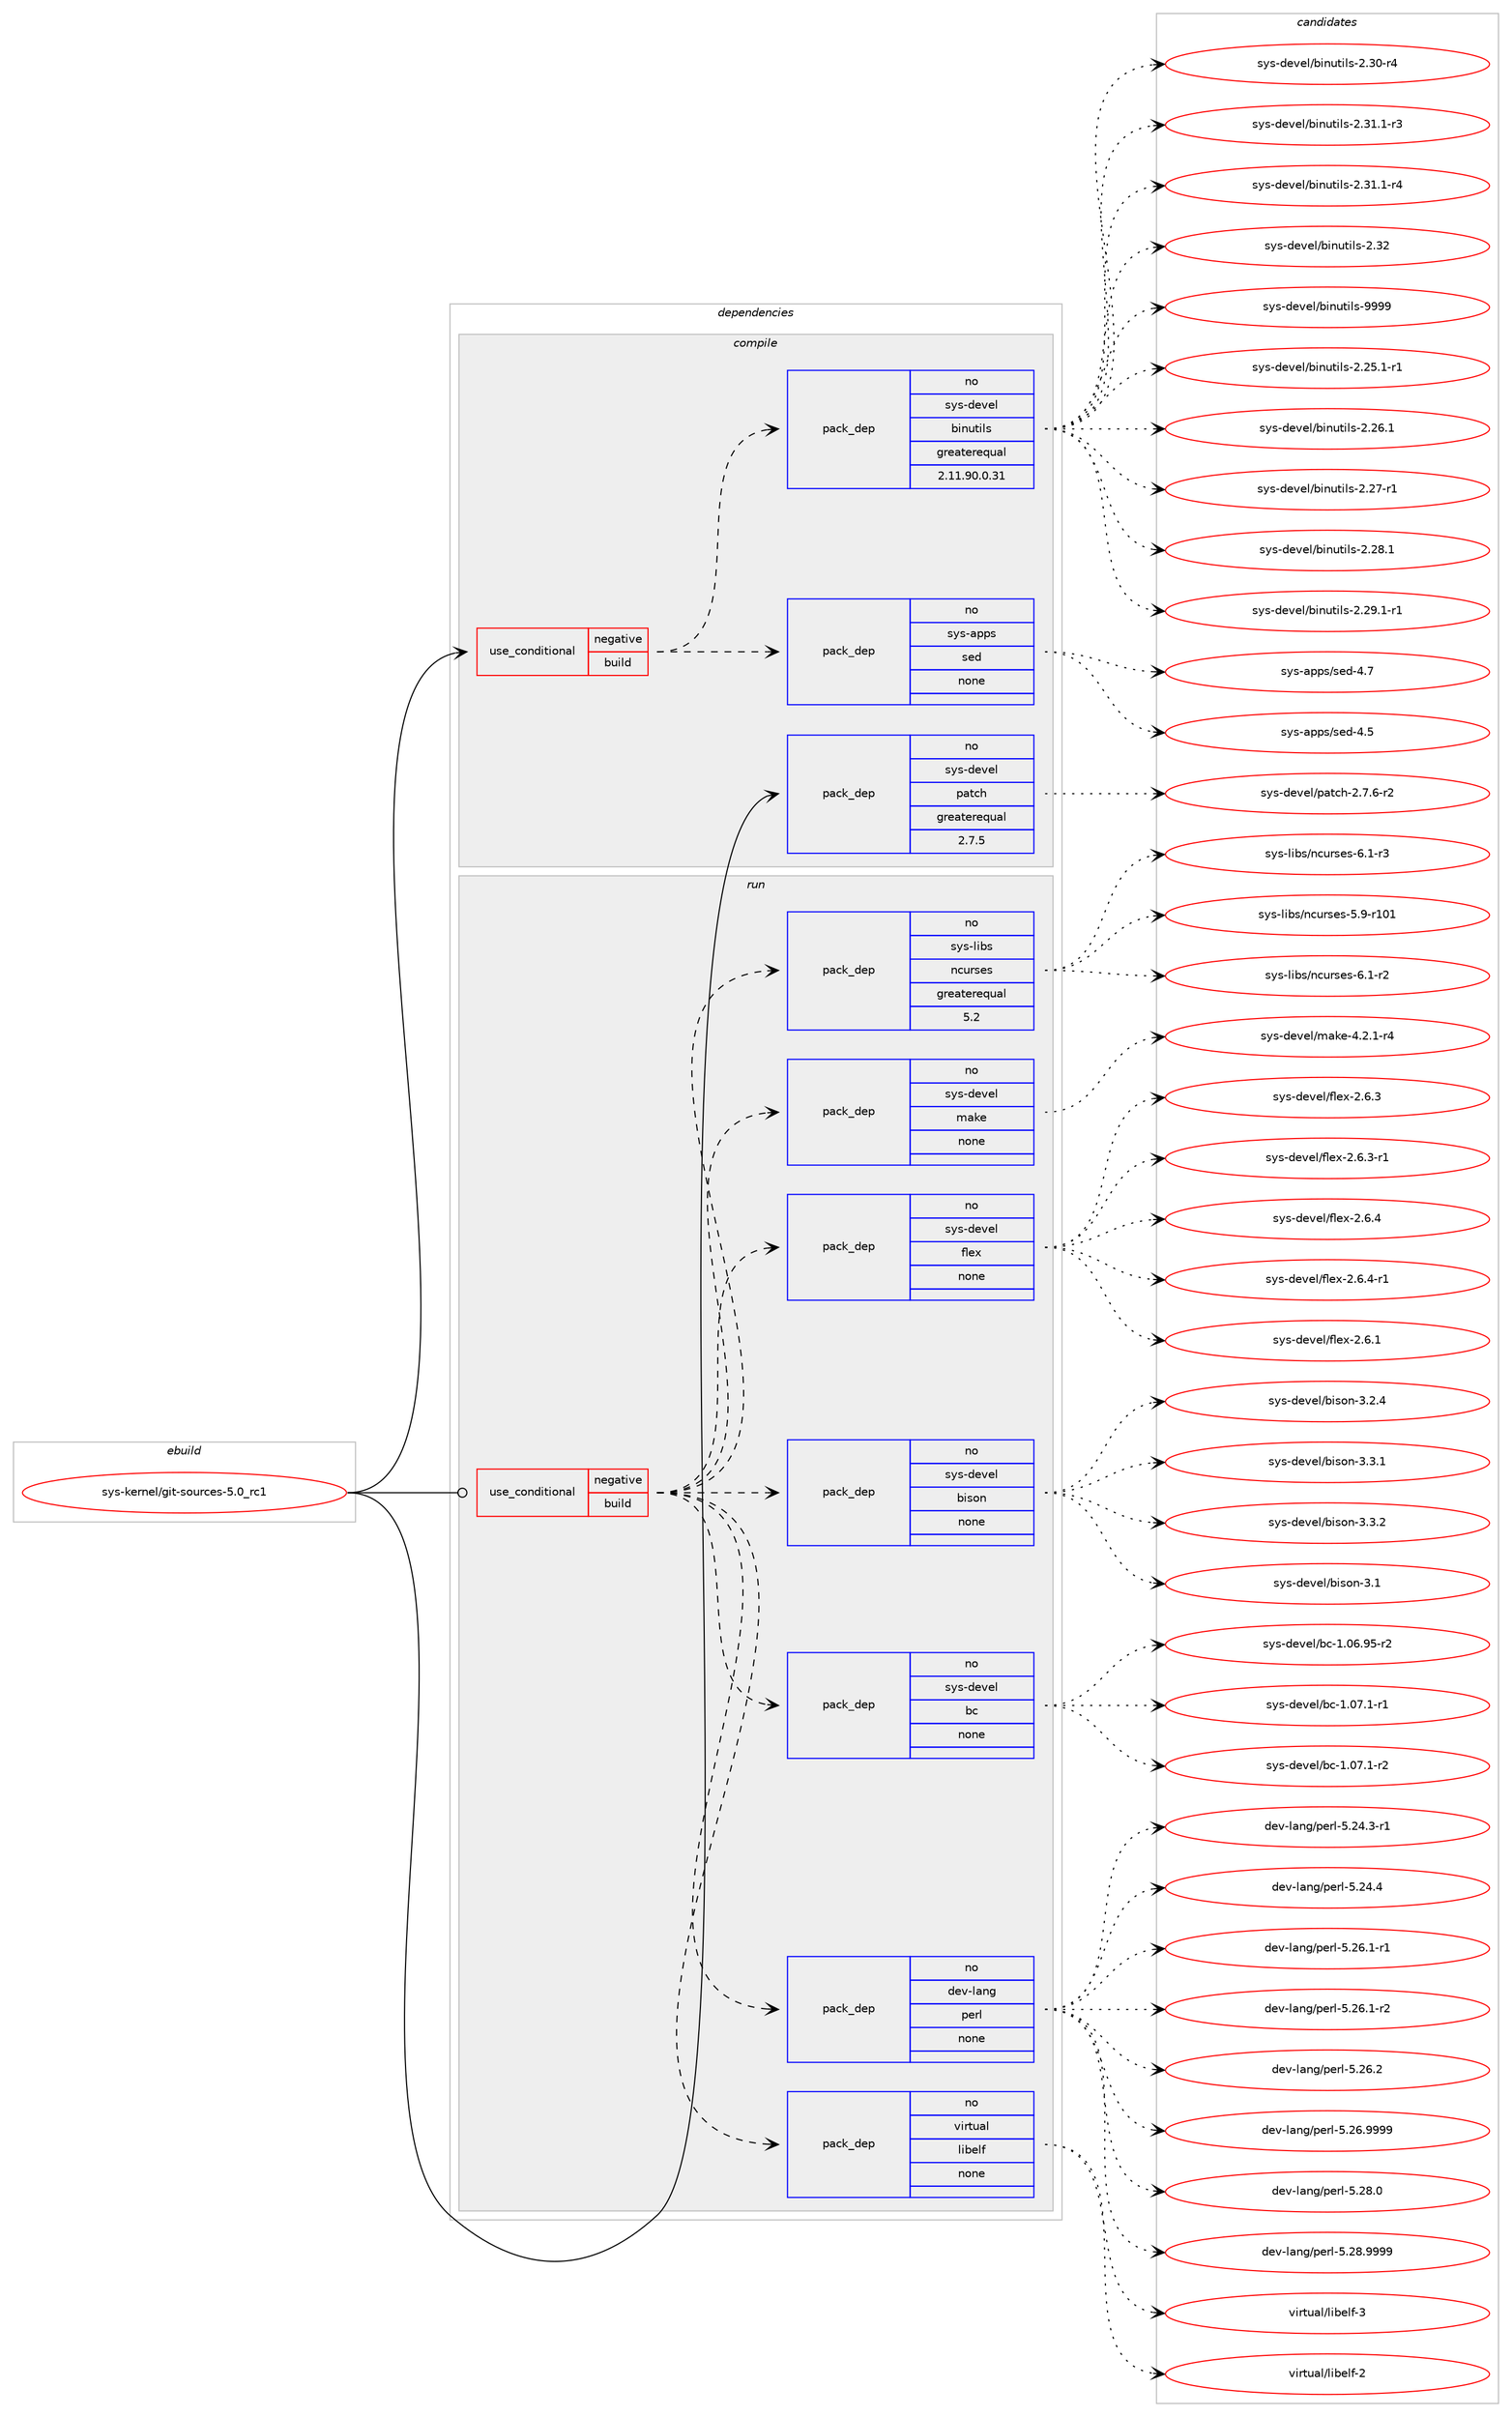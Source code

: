 digraph prolog {

# *************
# Graph options
# *************

newrank=true;
concentrate=true;
compound=true;
graph [rankdir=LR,fontname=Helvetica,fontsize=10,ranksep=1.5];#, ranksep=2.5, nodesep=0.2];
edge  [arrowhead=vee];
node  [fontname=Helvetica,fontsize=10];

# **********
# The ebuild
# **********

subgraph cluster_leftcol {
color=gray;
rank=same;
label=<<i>ebuild</i>>;
id [label="sys-kernel/git-sources-5.0_rc1", color=red, width=4, href="../sys-kernel/git-sources-5.0_rc1.svg"];
}

# ****************
# The dependencies
# ****************

subgraph cluster_midcol {
color=gray;
label=<<i>dependencies</i>>;
subgraph cluster_compile {
fillcolor="#eeeeee";
style=filled;
label=<<i>compile</i>>;
subgraph cond461262 {
dependency1735240 [label=<<TABLE BORDER="0" CELLBORDER="1" CELLSPACING="0" CELLPADDING="4"><TR><TD ROWSPAN="3" CELLPADDING="10">use_conditional</TD></TR><TR><TD>negative</TD></TR><TR><TD>build</TD></TR></TABLE>>, shape=none, color=red];
subgraph pack1245469 {
dependency1735241 [label=<<TABLE BORDER="0" CELLBORDER="1" CELLSPACING="0" CELLPADDING="4" WIDTH="220"><TR><TD ROWSPAN="6" CELLPADDING="30">pack_dep</TD></TR><TR><TD WIDTH="110">no</TD></TR><TR><TD>sys-apps</TD></TR><TR><TD>sed</TD></TR><TR><TD>none</TD></TR><TR><TD></TD></TR></TABLE>>, shape=none, color=blue];
}
dependency1735240:e -> dependency1735241:w [weight=20,style="dashed",arrowhead="vee"];
subgraph pack1245470 {
dependency1735242 [label=<<TABLE BORDER="0" CELLBORDER="1" CELLSPACING="0" CELLPADDING="4" WIDTH="220"><TR><TD ROWSPAN="6" CELLPADDING="30">pack_dep</TD></TR><TR><TD WIDTH="110">no</TD></TR><TR><TD>sys-devel</TD></TR><TR><TD>binutils</TD></TR><TR><TD>greaterequal</TD></TR><TR><TD>2.11.90.0.31</TD></TR></TABLE>>, shape=none, color=blue];
}
dependency1735240:e -> dependency1735242:w [weight=20,style="dashed",arrowhead="vee"];
}
id:e -> dependency1735240:w [weight=20,style="solid",arrowhead="vee"];
subgraph pack1245471 {
dependency1735243 [label=<<TABLE BORDER="0" CELLBORDER="1" CELLSPACING="0" CELLPADDING="4" WIDTH="220"><TR><TD ROWSPAN="6" CELLPADDING="30">pack_dep</TD></TR><TR><TD WIDTH="110">no</TD></TR><TR><TD>sys-devel</TD></TR><TR><TD>patch</TD></TR><TR><TD>greaterequal</TD></TR><TR><TD>2.7.5</TD></TR></TABLE>>, shape=none, color=blue];
}
id:e -> dependency1735243:w [weight=20,style="solid",arrowhead="vee"];
}
subgraph cluster_compileandrun {
fillcolor="#eeeeee";
style=filled;
label=<<i>compile and run</i>>;
}
subgraph cluster_run {
fillcolor="#eeeeee";
style=filled;
label=<<i>run</i>>;
subgraph cond461263 {
dependency1735244 [label=<<TABLE BORDER="0" CELLBORDER="1" CELLSPACING="0" CELLPADDING="4"><TR><TD ROWSPAN="3" CELLPADDING="10">use_conditional</TD></TR><TR><TD>negative</TD></TR><TR><TD>build</TD></TR></TABLE>>, shape=none, color=red];
subgraph pack1245472 {
dependency1735245 [label=<<TABLE BORDER="0" CELLBORDER="1" CELLSPACING="0" CELLPADDING="4" WIDTH="220"><TR><TD ROWSPAN="6" CELLPADDING="30">pack_dep</TD></TR><TR><TD WIDTH="110">no</TD></TR><TR><TD>dev-lang</TD></TR><TR><TD>perl</TD></TR><TR><TD>none</TD></TR><TR><TD></TD></TR></TABLE>>, shape=none, color=blue];
}
dependency1735244:e -> dependency1735245:w [weight=20,style="dashed",arrowhead="vee"];
subgraph pack1245473 {
dependency1735246 [label=<<TABLE BORDER="0" CELLBORDER="1" CELLSPACING="0" CELLPADDING="4" WIDTH="220"><TR><TD ROWSPAN="6" CELLPADDING="30">pack_dep</TD></TR><TR><TD WIDTH="110">no</TD></TR><TR><TD>sys-devel</TD></TR><TR><TD>bc</TD></TR><TR><TD>none</TD></TR><TR><TD></TD></TR></TABLE>>, shape=none, color=blue];
}
dependency1735244:e -> dependency1735246:w [weight=20,style="dashed",arrowhead="vee"];
subgraph pack1245474 {
dependency1735247 [label=<<TABLE BORDER="0" CELLBORDER="1" CELLSPACING="0" CELLPADDING="4" WIDTH="220"><TR><TD ROWSPAN="6" CELLPADDING="30">pack_dep</TD></TR><TR><TD WIDTH="110">no</TD></TR><TR><TD>sys-devel</TD></TR><TR><TD>bison</TD></TR><TR><TD>none</TD></TR><TR><TD></TD></TR></TABLE>>, shape=none, color=blue];
}
dependency1735244:e -> dependency1735247:w [weight=20,style="dashed",arrowhead="vee"];
subgraph pack1245475 {
dependency1735248 [label=<<TABLE BORDER="0" CELLBORDER="1" CELLSPACING="0" CELLPADDING="4" WIDTH="220"><TR><TD ROWSPAN="6" CELLPADDING="30">pack_dep</TD></TR><TR><TD WIDTH="110">no</TD></TR><TR><TD>sys-devel</TD></TR><TR><TD>flex</TD></TR><TR><TD>none</TD></TR><TR><TD></TD></TR></TABLE>>, shape=none, color=blue];
}
dependency1735244:e -> dependency1735248:w [weight=20,style="dashed",arrowhead="vee"];
subgraph pack1245476 {
dependency1735249 [label=<<TABLE BORDER="0" CELLBORDER="1" CELLSPACING="0" CELLPADDING="4" WIDTH="220"><TR><TD ROWSPAN="6" CELLPADDING="30">pack_dep</TD></TR><TR><TD WIDTH="110">no</TD></TR><TR><TD>sys-devel</TD></TR><TR><TD>make</TD></TR><TR><TD>none</TD></TR><TR><TD></TD></TR></TABLE>>, shape=none, color=blue];
}
dependency1735244:e -> dependency1735249:w [weight=20,style="dashed",arrowhead="vee"];
subgraph pack1245477 {
dependency1735250 [label=<<TABLE BORDER="0" CELLBORDER="1" CELLSPACING="0" CELLPADDING="4" WIDTH="220"><TR><TD ROWSPAN="6" CELLPADDING="30">pack_dep</TD></TR><TR><TD WIDTH="110">no</TD></TR><TR><TD>sys-libs</TD></TR><TR><TD>ncurses</TD></TR><TR><TD>greaterequal</TD></TR><TR><TD>5.2</TD></TR></TABLE>>, shape=none, color=blue];
}
dependency1735244:e -> dependency1735250:w [weight=20,style="dashed",arrowhead="vee"];
subgraph pack1245478 {
dependency1735251 [label=<<TABLE BORDER="0" CELLBORDER="1" CELLSPACING="0" CELLPADDING="4" WIDTH="220"><TR><TD ROWSPAN="6" CELLPADDING="30">pack_dep</TD></TR><TR><TD WIDTH="110">no</TD></TR><TR><TD>virtual</TD></TR><TR><TD>libelf</TD></TR><TR><TD>none</TD></TR><TR><TD></TD></TR></TABLE>>, shape=none, color=blue];
}
dependency1735244:e -> dependency1735251:w [weight=20,style="dashed",arrowhead="vee"];
}
id:e -> dependency1735244:w [weight=20,style="solid",arrowhead="odot"];
}
}

# **************
# The candidates
# **************

subgraph cluster_choices {
rank=same;
color=gray;
label=<<i>candidates</i>>;

subgraph choice1245469 {
color=black;
nodesep=1;
choice11512111545971121121154711510110045524653 [label="sys-apps/sed-4.5", color=red, width=4,href="../sys-apps/sed-4.5.svg"];
choice11512111545971121121154711510110045524655 [label="sys-apps/sed-4.7", color=red, width=4,href="../sys-apps/sed-4.7.svg"];
dependency1735241:e -> choice11512111545971121121154711510110045524653:w [style=dotted,weight="100"];
dependency1735241:e -> choice11512111545971121121154711510110045524655:w [style=dotted,weight="100"];
}
subgraph choice1245470 {
color=black;
nodesep=1;
choice115121115451001011181011084798105110117116105108115455046505346494511449 [label="sys-devel/binutils-2.25.1-r1", color=red, width=4,href="../sys-devel/binutils-2.25.1-r1.svg"];
choice11512111545100101118101108479810511011711610510811545504650544649 [label="sys-devel/binutils-2.26.1", color=red, width=4,href="../sys-devel/binutils-2.26.1.svg"];
choice11512111545100101118101108479810511011711610510811545504650554511449 [label="sys-devel/binutils-2.27-r1", color=red, width=4,href="../sys-devel/binutils-2.27-r1.svg"];
choice11512111545100101118101108479810511011711610510811545504650564649 [label="sys-devel/binutils-2.28.1", color=red, width=4,href="../sys-devel/binutils-2.28.1.svg"];
choice115121115451001011181011084798105110117116105108115455046505746494511449 [label="sys-devel/binutils-2.29.1-r1", color=red, width=4,href="../sys-devel/binutils-2.29.1-r1.svg"];
choice11512111545100101118101108479810511011711610510811545504651484511452 [label="sys-devel/binutils-2.30-r4", color=red, width=4,href="../sys-devel/binutils-2.30-r4.svg"];
choice115121115451001011181011084798105110117116105108115455046514946494511451 [label="sys-devel/binutils-2.31.1-r3", color=red, width=4,href="../sys-devel/binutils-2.31.1-r3.svg"];
choice115121115451001011181011084798105110117116105108115455046514946494511452 [label="sys-devel/binutils-2.31.1-r4", color=red, width=4,href="../sys-devel/binutils-2.31.1-r4.svg"];
choice1151211154510010111810110847981051101171161051081154550465150 [label="sys-devel/binutils-2.32", color=red, width=4,href="../sys-devel/binutils-2.32.svg"];
choice1151211154510010111810110847981051101171161051081154557575757 [label="sys-devel/binutils-9999", color=red, width=4,href="../sys-devel/binutils-9999.svg"];
dependency1735242:e -> choice115121115451001011181011084798105110117116105108115455046505346494511449:w [style=dotted,weight="100"];
dependency1735242:e -> choice11512111545100101118101108479810511011711610510811545504650544649:w [style=dotted,weight="100"];
dependency1735242:e -> choice11512111545100101118101108479810511011711610510811545504650554511449:w [style=dotted,weight="100"];
dependency1735242:e -> choice11512111545100101118101108479810511011711610510811545504650564649:w [style=dotted,weight="100"];
dependency1735242:e -> choice115121115451001011181011084798105110117116105108115455046505746494511449:w [style=dotted,weight="100"];
dependency1735242:e -> choice11512111545100101118101108479810511011711610510811545504651484511452:w [style=dotted,weight="100"];
dependency1735242:e -> choice115121115451001011181011084798105110117116105108115455046514946494511451:w [style=dotted,weight="100"];
dependency1735242:e -> choice115121115451001011181011084798105110117116105108115455046514946494511452:w [style=dotted,weight="100"];
dependency1735242:e -> choice1151211154510010111810110847981051101171161051081154550465150:w [style=dotted,weight="100"];
dependency1735242:e -> choice1151211154510010111810110847981051101171161051081154557575757:w [style=dotted,weight="100"];
}
subgraph choice1245471 {
color=black;
nodesep=1;
choice115121115451001011181011084711297116991044550465546544511450 [label="sys-devel/patch-2.7.6-r2", color=red, width=4,href="../sys-devel/patch-2.7.6-r2.svg"];
dependency1735243:e -> choice115121115451001011181011084711297116991044550465546544511450:w [style=dotted,weight="100"];
}
subgraph choice1245472 {
color=black;
nodesep=1;
choice100101118451089711010347112101114108455346505246514511449 [label="dev-lang/perl-5.24.3-r1", color=red, width=4,href="../dev-lang/perl-5.24.3-r1.svg"];
choice10010111845108971101034711210111410845534650524652 [label="dev-lang/perl-5.24.4", color=red, width=4,href="../dev-lang/perl-5.24.4.svg"];
choice100101118451089711010347112101114108455346505446494511449 [label="dev-lang/perl-5.26.1-r1", color=red, width=4,href="../dev-lang/perl-5.26.1-r1.svg"];
choice100101118451089711010347112101114108455346505446494511450 [label="dev-lang/perl-5.26.1-r2", color=red, width=4,href="../dev-lang/perl-5.26.1-r2.svg"];
choice10010111845108971101034711210111410845534650544650 [label="dev-lang/perl-5.26.2", color=red, width=4,href="../dev-lang/perl-5.26.2.svg"];
choice10010111845108971101034711210111410845534650544657575757 [label="dev-lang/perl-5.26.9999", color=red, width=4,href="../dev-lang/perl-5.26.9999.svg"];
choice10010111845108971101034711210111410845534650564648 [label="dev-lang/perl-5.28.0", color=red, width=4,href="../dev-lang/perl-5.28.0.svg"];
choice10010111845108971101034711210111410845534650564657575757 [label="dev-lang/perl-5.28.9999", color=red, width=4,href="../dev-lang/perl-5.28.9999.svg"];
dependency1735245:e -> choice100101118451089711010347112101114108455346505246514511449:w [style=dotted,weight="100"];
dependency1735245:e -> choice10010111845108971101034711210111410845534650524652:w [style=dotted,weight="100"];
dependency1735245:e -> choice100101118451089711010347112101114108455346505446494511449:w [style=dotted,weight="100"];
dependency1735245:e -> choice100101118451089711010347112101114108455346505446494511450:w [style=dotted,weight="100"];
dependency1735245:e -> choice10010111845108971101034711210111410845534650544650:w [style=dotted,weight="100"];
dependency1735245:e -> choice10010111845108971101034711210111410845534650544657575757:w [style=dotted,weight="100"];
dependency1735245:e -> choice10010111845108971101034711210111410845534650564648:w [style=dotted,weight="100"];
dependency1735245:e -> choice10010111845108971101034711210111410845534650564657575757:w [style=dotted,weight="100"];
}
subgraph choice1245473 {
color=black;
nodesep=1;
choice1151211154510010111810110847989945494648544657534511450 [label="sys-devel/bc-1.06.95-r2", color=red, width=4,href="../sys-devel/bc-1.06.95-r2.svg"];
choice11512111545100101118101108479899454946485546494511449 [label="sys-devel/bc-1.07.1-r1", color=red, width=4,href="../sys-devel/bc-1.07.1-r1.svg"];
choice11512111545100101118101108479899454946485546494511450 [label="sys-devel/bc-1.07.1-r2", color=red, width=4,href="../sys-devel/bc-1.07.1-r2.svg"];
dependency1735246:e -> choice1151211154510010111810110847989945494648544657534511450:w [style=dotted,weight="100"];
dependency1735246:e -> choice11512111545100101118101108479899454946485546494511449:w [style=dotted,weight="100"];
dependency1735246:e -> choice11512111545100101118101108479899454946485546494511450:w [style=dotted,weight="100"];
}
subgraph choice1245474 {
color=black;
nodesep=1;
choice11512111545100101118101108479810511511111045514649 [label="sys-devel/bison-3.1", color=red, width=4,href="../sys-devel/bison-3.1.svg"];
choice115121115451001011181011084798105115111110455146504652 [label="sys-devel/bison-3.2.4", color=red, width=4,href="../sys-devel/bison-3.2.4.svg"];
choice115121115451001011181011084798105115111110455146514649 [label="sys-devel/bison-3.3.1", color=red, width=4,href="../sys-devel/bison-3.3.1.svg"];
choice115121115451001011181011084798105115111110455146514650 [label="sys-devel/bison-3.3.2", color=red, width=4,href="../sys-devel/bison-3.3.2.svg"];
dependency1735247:e -> choice11512111545100101118101108479810511511111045514649:w [style=dotted,weight="100"];
dependency1735247:e -> choice115121115451001011181011084798105115111110455146504652:w [style=dotted,weight="100"];
dependency1735247:e -> choice115121115451001011181011084798105115111110455146514649:w [style=dotted,weight="100"];
dependency1735247:e -> choice115121115451001011181011084798105115111110455146514650:w [style=dotted,weight="100"];
}
subgraph choice1245475 {
color=black;
nodesep=1;
choice1151211154510010111810110847102108101120455046544649 [label="sys-devel/flex-2.6.1", color=red, width=4,href="../sys-devel/flex-2.6.1.svg"];
choice1151211154510010111810110847102108101120455046544651 [label="sys-devel/flex-2.6.3", color=red, width=4,href="../sys-devel/flex-2.6.3.svg"];
choice11512111545100101118101108471021081011204550465446514511449 [label="sys-devel/flex-2.6.3-r1", color=red, width=4,href="../sys-devel/flex-2.6.3-r1.svg"];
choice1151211154510010111810110847102108101120455046544652 [label="sys-devel/flex-2.6.4", color=red, width=4,href="../sys-devel/flex-2.6.4.svg"];
choice11512111545100101118101108471021081011204550465446524511449 [label="sys-devel/flex-2.6.4-r1", color=red, width=4,href="../sys-devel/flex-2.6.4-r1.svg"];
dependency1735248:e -> choice1151211154510010111810110847102108101120455046544649:w [style=dotted,weight="100"];
dependency1735248:e -> choice1151211154510010111810110847102108101120455046544651:w [style=dotted,weight="100"];
dependency1735248:e -> choice11512111545100101118101108471021081011204550465446514511449:w [style=dotted,weight="100"];
dependency1735248:e -> choice1151211154510010111810110847102108101120455046544652:w [style=dotted,weight="100"];
dependency1735248:e -> choice11512111545100101118101108471021081011204550465446524511449:w [style=dotted,weight="100"];
}
subgraph choice1245476 {
color=black;
nodesep=1;
choice1151211154510010111810110847109971071014552465046494511452 [label="sys-devel/make-4.2.1-r4", color=red, width=4,href="../sys-devel/make-4.2.1-r4.svg"];
dependency1735249:e -> choice1151211154510010111810110847109971071014552465046494511452:w [style=dotted,weight="100"];
}
subgraph choice1245477 {
color=black;
nodesep=1;
choice115121115451081059811547110991171141151011154553465745114494849 [label="sys-libs/ncurses-5.9-r101", color=red, width=4,href="../sys-libs/ncurses-5.9-r101.svg"];
choice11512111545108105981154711099117114115101115455446494511450 [label="sys-libs/ncurses-6.1-r2", color=red, width=4,href="../sys-libs/ncurses-6.1-r2.svg"];
choice11512111545108105981154711099117114115101115455446494511451 [label="sys-libs/ncurses-6.1-r3", color=red, width=4,href="../sys-libs/ncurses-6.1-r3.svg"];
dependency1735250:e -> choice115121115451081059811547110991171141151011154553465745114494849:w [style=dotted,weight="100"];
dependency1735250:e -> choice11512111545108105981154711099117114115101115455446494511450:w [style=dotted,weight="100"];
dependency1735250:e -> choice11512111545108105981154711099117114115101115455446494511451:w [style=dotted,weight="100"];
}
subgraph choice1245478 {
color=black;
nodesep=1;
choice1181051141161179710847108105981011081024550 [label="virtual/libelf-2", color=red, width=4,href="../virtual/libelf-2.svg"];
choice1181051141161179710847108105981011081024551 [label="virtual/libelf-3", color=red, width=4,href="../virtual/libelf-3.svg"];
dependency1735251:e -> choice1181051141161179710847108105981011081024550:w [style=dotted,weight="100"];
dependency1735251:e -> choice1181051141161179710847108105981011081024551:w [style=dotted,weight="100"];
}
}

}
